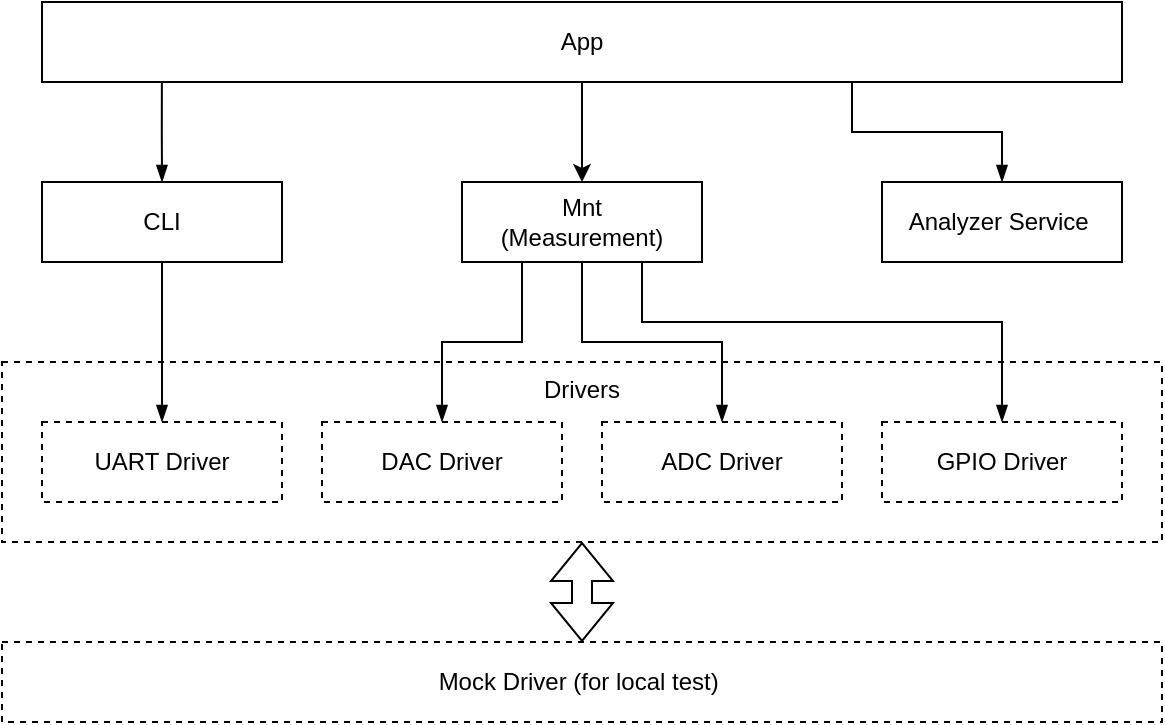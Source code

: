 <mxfile>
    <diagram id="M8bM3GNqxwLCmx4D9qAe" name="Page-1">
        <mxGraphModel dx="787" dy="590" grid="1" gridSize="10" guides="1" tooltips="1" connect="1" arrows="1" fold="1" page="1" pageScale="1" pageWidth="827" pageHeight="1169" math="0" shadow="0">
            <root>
                <mxCell id="0"/>
                <mxCell id="1" parent="0"/>
                <mxCell id="TjAgkeVr9mp04xHo6OXA-29" value="Drivers" style="rounded=0;whiteSpace=wrap;html=1;dashed=1;fontFamily=Helvetica;fontSize=12;align=center;horizontal=1;verticalAlign=top;" parent="1" vertex="1">
                    <mxGeometry x="100" y="330" width="580" height="90" as="geometry"/>
                </mxCell>
                <mxCell id="TjAgkeVr9mp04xHo6OXA-17" style="edgeStyle=orthogonalEdgeStyle;rounded=0;orthogonalLoop=1;jettySize=auto;html=1;fontFamily=Helvetica;fontSize=12;fontColor=default;exitX=0.111;exitY=1;exitDx=0;exitDy=0;endArrow=blockThin;endFill=1;exitPerimeter=0;" parent="1" source="TjAgkeVr9mp04xHo6OXA-5" target="TjAgkeVr9mp04xHo6OXA-6" edge="1">
                    <mxGeometry relative="1" as="geometry">
                        <mxPoint x="310" y="190" as="sourcePoint"/>
                    </mxGeometry>
                </mxCell>
                <mxCell id="TjAgkeVr9mp04xHo6OXA-18" style="edgeStyle=orthogonalEdgeStyle;rounded=0;orthogonalLoop=1;jettySize=auto;html=1;entryX=0.5;entryY=0;entryDx=0;entryDy=0;fontFamily=Helvetica;fontSize=12;fontColor=default;exitX=0.5;exitY=1;exitDx=0;exitDy=0;" parent="1" source="TjAgkeVr9mp04xHo6OXA-5" target="TjAgkeVr9mp04xHo6OXA-7" edge="1">
                    <mxGeometry relative="1" as="geometry"/>
                </mxCell>
                <mxCell id="TjAgkeVr9mp04xHo6OXA-21" style="edgeStyle=orthogonalEdgeStyle;rounded=0;orthogonalLoop=1;jettySize=auto;html=1;entryX=0.5;entryY=0;entryDx=0;entryDy=0;fontFamily=Helvetica;fontSize=12;fontColor=default;endArrow=blockThin;endFill=1;exitX=0.75;exitY=1;exitDx=0;exitDy=0;" parent="1" source="TjAgkeVr9mp04xHo6OXA-5" target="TjAgkeVr9mp04xHo6OXA-20" edge="1">
                    <mxGeometry relative="1" as="geometry"/>
                </mxCell>
                <mxCell id="TjAgkeVr9mp04xHo6OXA-5" value="App" style="rounded=0;whiteSpace=wrap;html=1;" parent="1" vertex="1">
                    <mxGeometry x="120" y="150" width="540" height="40" as="geometry"/>
                </mxCell>
                <mxCell id="TjAgkeVr9mp04xHo6OXA-23" style="edgeStyle=orthogonalEdgeStyle;rounded=0;orthogonalLoop=1;jettySize=auto;html=1;entryX=0.5;entryY=0;entryDx=0;entryDy=0;fontFamily=Helvetica;fontSize=12;fontColor=default;endArrow=blockThin;endFill=1;" parent="1" source="TjAgkeVr9mp04xHo6OXA-6" target="TjAgkeVr9mp04xHo6OXA-13" edge="1">
                    <mxGeometry relative="1" as="geometry"/>
                </mxCell>
                <mxCell id="TjAgkeVr9mp04xHo6OXA-6" value="CLI" style="rounded=0;whiteSpace=wrap;html=1;" parent="1" vertex="1">
                    <mxGeometry x="120" y="240" width="120" height="40" as="geometry"/>
                </mxCell>
                <mxCell id="TjAgkeVr9mp04xHo6OXA-24" style="edgeStyle=orthogonalEdgeStyle;rounded=0;orthogonalLoop=1;jettySize=auto;html=1;entryX=0.5;entryY=0;entryDx=0;entryDy=0;fontFamily=Helvetica;fontSize=12;fontColor=default;endArrow=blockThin;endFill=1;exitX=0.25;exitY=1;exitDx=0;exitDy=0;" parent="1" source="TjAgkeVr9mp04xHo6OXA-7" target="TjAgkeVr9mp04xHo6OXA-14" edge="1">
                    <mxGeometry relative="1" as="geometry">
                        <mxPoint x="399" y="390.0" as="sourcePoint"/>
                        <mxPoint x="427.5" y="470" as="targetPoint"/>
                    </mxGeometry>
                </mxCell>
                <mxCell id="TjAgkeVr9mp04xHo6OXA-25" style="edgeStyle=orthogonalEdgeStyle;rounded=0;orthogonalLoop=1;jettySize=auto;html=1;entryX=0.5;entryY=0;entryDx=0;entryDy=0;fontFamily=Helvetica;fontSize=12;fontColor=default;endArrow=blockThin;endFill=1;exitX=0.5;exitY=1;exitDx=0;exitDy=0;" parent="1" source="TjAgkeVr9mp04xHo6OXA-7" target="TjAgkeVr9mp04xHo6OXA-15" edge="1">
                    <mxGeometry relative="1" as="geometry">
                        <mxPoint x="320" y="290" as="sourcePoint"/>
                    </mxGeometry>
                </mxCell>
                <mxCell id="TjAgkeVr9mp04xHo6OXA-26" style="edgeStyle=orthogonalEdgeStyle;rounded=0;orthogonalLoop=1;jettySize=auto;html=1;entryX=0.5;entryY=0;entryDx=0;entryDy=0;fontFamily=Helvetica;fontSize=12;fontColor=default;endArrow=blockThin;endFill=1;exitX=0.75;exitY=1;exitDx=0;exitDy=0;exitPerimeter=0;" parent="1" source="TjAgkeVr9mp04xHo6OXA-7" target="TjAgkeVr9mp04xHo6OXA-16" edge="1">
                    <mxGeometry relative="1" as="geometry">
                        <Array as="points">
                            <mxPoint x="420" y="310"/>
                            <mxPoint x="600" y="310"/>
                        </Array>
                    </mxGeometry>
                </mxCell>
                <mxCell id="TjAgkeVr9mp04xHo6OXA-7" value="Mnt&lt;br&gt;(Measurement)" style="rounded=0;whiteSpace=wrap;html=1;" parent="1" vertex="1">
                    <mxGeometry x="330" y="240" width="120" height="40" as="geometry"/>
                </mxCell>
                <mxCell id="TjAgkeVr9mp04xHo6OXA-13" value="UART Driver" style="rounded=0;whiteSpace=wrap;html=1;fontFamily=Helvetica;fontSize=12;fontColor=default;strokeColor=default;fillColor=default;dashed=1;" parent="1" vertex="1">
                    <mxGeometry x="120" y="360" width="120" height="40" as="geometry"/>
                </mxCell>
                <mxCell id="TjAgkeVr9mp04xHo6OXA-14" value="DAC Driver" style="rounded=0;whiteSpace=wrap;html=1;fontFamily=Helvetica;fontSize=12;fontColor=default;strokeColor=default;fillColor=default;dashed=1;" parent="1" vertex="1">
                    <mxGeometry x="260" y="360" width="120" height="40" as="geometry"/>
                </mxCell>
                <mxCell id="TjAgkeVr9mp04xHo6OXA-15" value="ADC Driver" style="rounded=0;whiteSpace=wrap;html=1;fontFamily=Helvetica;fontSize=12;fontColor=default;strokeColor=default;fillColor=default;dashed=1;" parent="1" vertex="1">
                    <mxGeometry x="400" y="360" width="120" height="40" as="geometry"/>
                </mxCell>
                <mxCell id="TjAgkeVr9mp04xHo6OXA-16" value="GPIO Driver" style="rounded=0;whiteSpace=wrap;html=1;fontFamily=Helvetica;fontSize=12;fontColor=default;strokeColor=default;fillColor=default;dashed=1;" parent="1" vertex="1">
                    <mxGeometry x="540" y="360" width="120" height="40" as="geometry"/>
                </mxCell>
                <mxCell id="TjAgkeVr9mp04xHo6OXA-20" value="Analyzer Service&amp;nbsp;" style="rounded=0;whiteSpace=wrap;html=1;" parent="1" vertex="1">
                    <mxGeometry x="540" y="240" width="120" height="40" as="geometry"/>
                </mxCell>
                <mxCell id="TjAgkeVr9mp04xHo6OXA-34" value="Mock Driver (for local test)&amp;nbsp;" style="rounded=0;whiteSpace=wrap;html=1;dashed=1;fontFamily=Helvetica;fontSize=12;align=center;horizontal=1;verticalAlign=middle;" parent="1" vertex="1">
                    <mxGeometry x="100" y="470" width="580" height="40" as="geometry"/>
                </mxCell>
                <mxCell id="TjAgkeVr9mp04xHo6OXA-36" value="" style="shape=flexArrow;endArrow=classic;startArrow=classic;html=1;rounded=0;fontFamily=Helvetica;fontSize=12;fontColor=default;exitX=0.5;exitY=0;exitDx=0;exitDy=0;entryX=0.5;entryY=1;entryDx=0;entryDy=0;" parent="1" source="TjAgkeVr9mp04xHo6OXA-34" target="TjAgkeVr9mp04xHo6OXA-29" edge="1">
                    <mxGeometry width="100" height="100" relative="1" as="geometry">
                        <mxPoint x="460" y="350" as="sourcePoint"/>
                        <mxPoint x="560" y="250" as="targetPoint"/>
                        <Array as="points"/>
                    </mxGeometry>
                </mxCell>
            </root>
        </mxGraphModel>
    </diagram>
</mxfile>